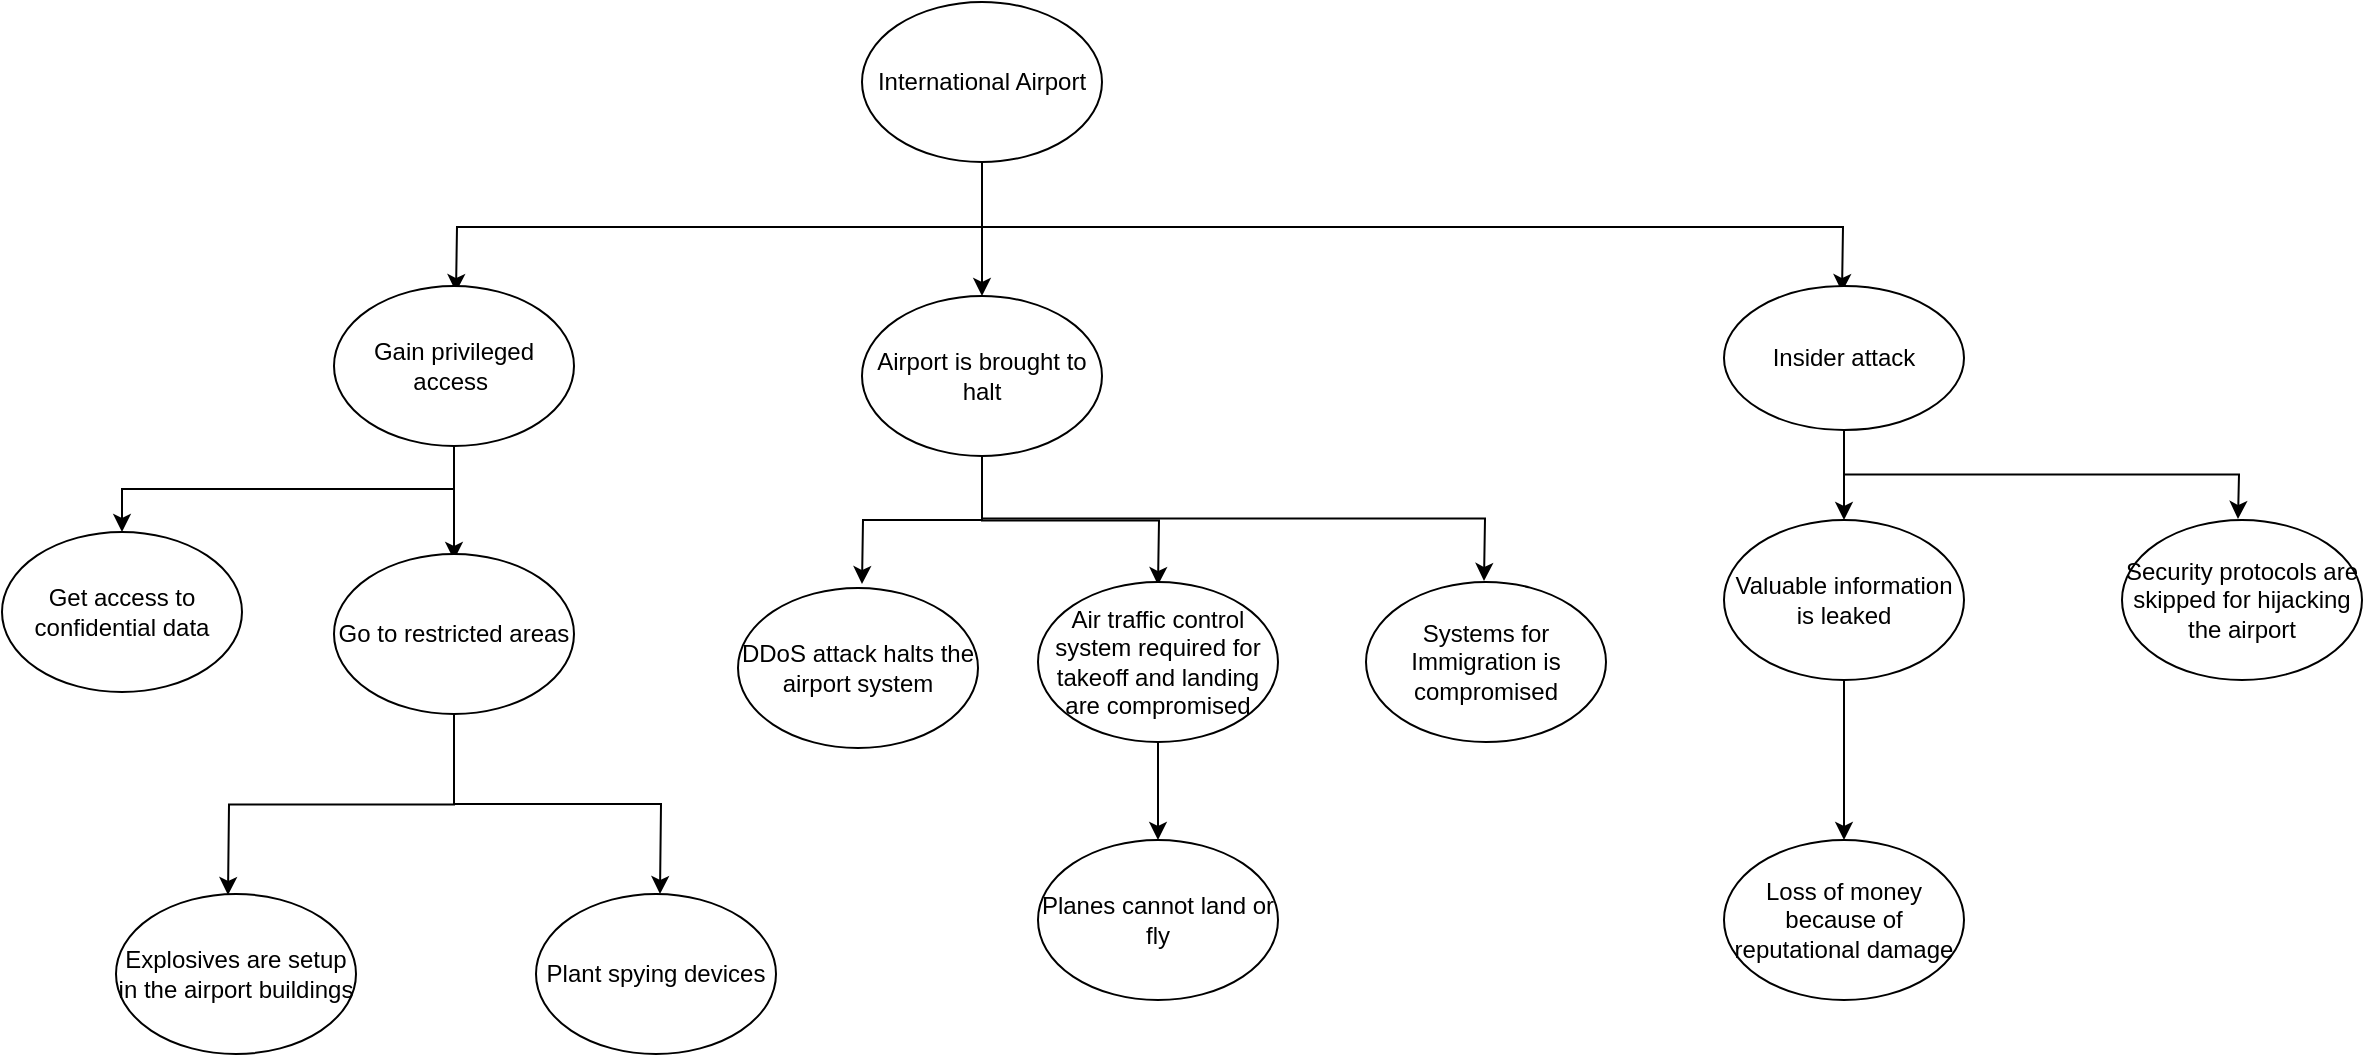 <mxfile version="21.1.1" type="device">
  <diagram name="Page-1" id="xO2jwSx37PI4ry3nkle4">
    <mxGraphModel dx="2474" dy="989" grid="0" gridSize="10" guides="1" tooltips="1" connect="1" arrows="1" fold="1" page="0" pageScale="1" pageWidth="850" pageHeight="1100" math="0" shadow="0">
      <root>
        <mxCell id="0" />
        <mxCell id="1" parent="0" />
        <mxCell id="4QNplmt7RZhBVdSuMz5c-2" style="edgeStyle=orthogonalEdgeStyle;rounded=0;orthogonalLoop=1;jettySize=auto;html=1;exitX=0.5;exitY=1;exitDx=0;exitDy=0;" edge="1" parent="1" source="4QNplmt7RZhBVdSuMz5c-1">
          <mxGeometry relative="1" as="geometry">
            <mxPoint x="-88" y="259" as="targetPoint" />
          </mxGeometry>
        </mxCell>
        <mxCell id="4QNplmt7RZhBVdSuMz5c-9" style="edgeStyle=orthogonalEdgeStyle;rounded=0;orthogonalLoop=1;jettySize=auto;html=1;exitX=0.5;exitY=1;exitDx=0;exitDy=0;entryX=0.5;entryY=0;entryDx=0;entryDy=0;" edge="1" parent="1" source="4QNplmt7RZhBVdSuMz5c-1" target="4QNplmt7RZhBVdSuMz5c-8">
          <mxGeometry relative="1" as="geometry" />
        </mxCell>
        <mxCell id="4QNplmt7RZhBVdSuMz5c-24" style="edgeStyle=orthogonalEdgeStyle;rounded=0;orthogonalLoop=1;jettySize=auto;html=1;exitX=0.5;exitY=1;exitDx=0;exitDy=0;" edge="1" parent="1" source="4QNplmt7RZhBVdSuMz5c-1">
          <mxGeometry relative="1" as="geometry">
            <mxPoint x="605" y="259" as="targetPoint" />
          </mxGeometry>
        </mxCell>
        <mxCell id="4QNplmt7RZhBVdSuMz5c-1" value="International Airport" style="ellipse;whiteSpace=wrap;html=1;" vertex="1" parent="1">
          <mxGeometry x="115" y="114" width="120" height="80" as="geometry" />
        </mxCell>
        <mxCell id="4QNplmt7RZhBVdSuMz5c-7" style="edgeStyle=orthogonalEdgeStyle;rounded=0;orthogonalLoop=1;jettySize=auto;html=1;exitX=0.5;exitY=1;exitDx=0;exitDy=0;" edge="1" parent="1" source="4QNplmt7RZhBVdSuMz5c-3" target="4QNplmt7RZhBVdSuMz5c-6">
          <mxGeometry relative="1" as="geometry" />
        </mxCell>
        <mxCell id="4QNplmt7RZhBVdSuMz5c-10" style="edgeStyle=orthogonalEdgeStyle;rounded=0;orthogonalLoop=1;jettySize=auto;html=1;exitX=0.5;exitY=1;exitDx=0;exitDy=0;" edge="1" parent="1" source="4QNplmt7RZhBVdSuMz5c-3">
          <mxGeometry relative="1" as="geometry">
            <mxPoint x="-89" y="393" as="targetPoint" />
          </mxGeometry>
        </mxCell>
        <mxCell id="4QNplmt7RZhBVdSuMz5c-3" value="Gain privileged access&amp;nbsp;" style="ellipse;whiteSpace=wrap;html=1;" vertex="1" parent="1">
          <mxGeometry x="-149" y="256" width="120" height="80" as="geometry" />
        </mxCell>
        <mxCell id="4QNplmt7RZhBVdSuMz5c-6" value="Get access to confidential data" style="ellipse;whiteSpace=wrap;html=1;" vertex="1" parent="1">
          <mxGeometry x="-315" y="379" width="120" height="80" as="geometry" />
        </mxCell>
        <mxCell id="4QNplmt7RZhBVdSuMz5c-18" style="edgeStyle=orthogonalEdgeStyle;rounded=0;orthogonalLoop=1;jettySize=auto;html=1;exitX=0.5;exitY=1;exitDx=0;exitDy=0;" edge="1" parent="1" source="4QNplmt7RZhBVdSuMz5c-8">
          <mxGeometry relative="1" as="geometry">
            <mxPoint x="115" y="405" as="targetPoint" />
          </mxGeometry>
        </mxCell>
        <mxCell id="4QNplmt7RZhBVdSuMz5c-20" style="edgeStyle=orthogonalEdgeStyle;rounded=0;orthogonalLoop=1;jettySize=auto;html=1;exitX=0.5;exitY=1;exitDx=0;exitDy=0;" edge="1" parent="1" source="4QNplmt7RZhBVdSuMz5c-8">
          <mxGeometry relative="1" as="geometry">
            <mxPoint x="263" y="405.5" as="targetPoint" />
          </mxGeometry>
        </mxCell>
        <mxCell id="4QNplmt7RZhBVdSuMz5c-22" style="edgeStyle=orthogonalEdgeStyle;rounded=0;orthogonalLoop=1;jettySize=auto;html=1;exitX=0.5;exitY=1;exitDx=0;exitDy=0;" edge="1" parent="1" source="4QNplmt7RZhBVdSuMz5c-8">
          <mxGeometry relative="1" as="geometry">
            <mxPoint x="426" y="403.5" as="targetPoint" />
          </mxGeometry>
        </mxCell>
        <mxCell id="4QNplmt7RZhBVdSuMz5c-8" value="Airport is brought to halt" style="ellipse;whiteSpace=wrap;html=1;" vertex="1" parent="1">
          <mxGeometry x="115" y="261" width="120" height="80" as="geometry" />
        </mxCell>
        <mxCell id="4QNplmt7RZhBVdSuMz5c-12" style="edgeStyle=orthogonalEdgeStyle;rounded=0;orthogonalLoop=1;jettySize=auto;html=1;exitX=0.5;exitY=1;exitDx=0;exitDy=0;" edge="1" parent="1" source="4QNplmt7RZhBVdSuMz5c-11">
          <mxGeometry relative="1" as="geometry">
            <mxPoint x="-202" y="560.5" as="targetPoint" />
          </mxGeometry>
        </mxCell>
        <mxCell id="4QNplmt7RZhBVdSuMz5c-14" style="edgeStyle=orthogonalEdgeStyle;rounded=0;orthogonalLoop=1;jettySize=auto;html=1;exitX=0.5;exitY=1;exitDx=0;exitDy=0;" edge="1" parent="1" source="4QNplmt7RZhBVdSuMz5c-11">
          <mxGeometry relative="1" as="geometry">
            <mxPoint x="14" y="560" as="targetPoint" />
          </mxGeometry>
        </mxCell>
        <mxCell id="4QNplmt7RZhBVdSuMz5c-11" value="Go to restricted areas" style="ellipse;whiteSpace=wrap;html=1;" vertex="1" parent="1">
          <mxGeometry x="-149" y="390" width="120" height="80" as="geometry" />
        </mxCell>
        <mxCell id="4QNplmt7RZhBVdSuMz5c-13" value="Explosives are setup in the airport buildings" style="ellipse;whiteSpace=wrap;html=1;" vertex="1" parent="1">
          <mxGeometry x="-258" y="560" width="120" height="80" as="geometry" />
        </mxCell>
        <mxCell id="4QNplmt7RZhBVdSuMz5c-15" value="Plant spying devices" style="ellipse;whiteSpace=wrap;html=1;" vertex="1" parent="1">
          <mxGeometry x="-48" y="560" width="120" height="80" as="geometry" />
        </mxCell>
        <mxCell id="4QNplmt7RZhBVdSuMz5c-16" style="edgeStyle=orthogonalEdgeStyle;rounded=0;orthogonalLoop=1;jettySize=auto;html=1;exitX=0.5;exitY=1;exitDx=0;exitDy=0;" edge="1" parent="1" source="4QNplmt7RZhBVdSuMz5c-8" target="4QNplmt7RZhBVdSuMz5c-8">
          <mxGeometry relative="1" as="geometry" />
        </mxCell>
        <mxCell id="4QNplmt7RZhBVdSuMz5c-17" style="edgeStyle=orthogonalEdgeStyle;rounded=0;orthogonalLoop=1;jettySize=auto;html=1;exitX=0.5;exitY=1;exitDx=0;exitDy=0;" edge="1" parent="1" source="4QNplmt7RZhBVdSuMz5c-8" target="4QNplmt7RZhBVdSuMz5c-8">
          <mxGeometry relative="1" as="geometry" />
        </mxCell>
        <mxCell id="4QNplmt7RZhBVdSuMz5c-19" value="DDoS attack halts the airport system" style="ellipse;whiteSpace=wrap;html=1;" vertex="1" parent="1">
          <mxGeometry x="53" y="407" width="120" height="80" as="geometry" />
        </mxCell>
        <mxCell id="4QNplmt7RZhBVdSuMz5c-34" value="" style="edgeStyle=orthogonalEdgeStyle;rounded=0;orthogonalLoop=1;jettySize=auto;html=1;" edge="1" parent="1" source="4QNplmt7RZhBVdSuMz5c-21" target="4QNplmt7RZhBVdSuMz5c-33">
          <mxGeometry relative="1" as="geometry" />
        </mxCell>
        <mxCell id="4QNplmt7RZhBVdSuMz5c-21" value="Air traffic control system required for takeoff and landing are compromised" style="ellipse;whiteSpace=wrap;html=1;" vertex="1" parent="1">
          <mxGeometry x="203" y="404" width="120" height="80" as="geometry" />
        </mxCell>
        <mxCell id="4QNplmt7RZhBVdSuMz5c-23" value="Systems for Immigration is compromised" style="ellipse;whiteSpace=wrap;html=1;" vertex="1" parent="1">
          <mxGeometry x="367" y="404" width="120" height="80" as="geometry" />
        </mxCell>
        <mxCell id="4QNplmt7RZhBVdSuMz5c-28" style="edgeStyle=orthogonalEdgeStyle;rounded=0;orthogonalLoop=1;jettySize=auto;html=1;exitX=0.5;exitY=1;exitDx=0;exitDy=0;entryX=0.5;entryY=0;entryDx=0;entryDy=0;" edge="1" parent="1" source="4QNplmt7RZhBVdSuMz5c-25" target="4QNplmt7RZhBVdSuMz5c-27">
          <mxGeometry relative="1" as="geometry" />
        </mxCell>
        <mxCell id="4QNplmt7RZhBVdSuMz5c-29" style="edgeStyle=orthogonalEdgeStyle;rounded=0;orthogonalLoop=1;jettySize=auto;html=1;exitX=0.5;exitY=1;exitDx=0;exitDy=0;" edge="1" parent="1" source="4QNplmt7RZhBVdSuMz5c-25">
          <mxGeometry relative="1" as="geometry">
            <mxPoint x="803" y="372.5" as="targetPoint" />
          </mxGeometry>
        </mxCell>
        <mxCell id="4QNplmt7RZhBVdSuMz5c-25" value="Insider attack" style="ellipse;whiteSpace=wrap;html=1;" vertex="1" parent="1">
          <mxGeometry x="546" y="256" width="120" height="72" as="geometry" />
        </mxCell>
        <mxCell id="4QNplmt7RZhBVdSuMz5c-26" style="edgeStyle=orthogonalEdgeStyle;rounded=0;orthogonalLoop=1;jettySize=auto;html=1;exitX=0.5;exitY=1;exitDx=0;exitDy=0;" edge="1" parent="1" source="4QNplmt7RZhBVdSuMz5c-25" target="4QNplmt7RZhBVdSuMz5c-25">
          <mxGeometry relative="1" as="geometry" />
        </mxCell>
        <mxCell id="4QNplmt7RZhBVdSuMz5c-32" value="" style="edgeStyle=orthogonalEdgeStyle;rounded=0;orthogonalLoop=1;jettySize=auto;html=1;" edge="1" parent="1" source="4QNplmt7RZhBVdSuMz5c-27" target="4QNplmt7RZhBVdSuMz5c-31">
          <mxGeometry relative="1" as="geometry" />
        </mxCell>
        <mxCell id="4QNplmt7RZhBVdSuMz5c-27" value="Valuable information is leaked" style="ellipse;whiteSpace=wrap;html=1;" vertex="1" parent="1">
          <mxGeometry x="546" y="373" width="120" height="80" as="geometry" />
        </mxCell>
        <mxCell id="4QNplmt7RZhBVdSuMz5c-30" value="Security protocols are skipped for hijacking the airport" style="ellipse;whiteSpace=wrap;html=1;" vertex="1" parent="1">
          <mxGeometry x="745" y="373" width="120" height="80" as="geometry" />
        </mxCell>
        <mxCell id="4QNplmt7RZhBVdSuMz5c-31" value="Loss of money because of reputational damage" style="ellipse;whiteSpace=wrap;html=1;" vertex="1" parent="1">
          <mxGeometry x="546" y="533" width="120" height="80" as="geometry" />
        </mxCell>
        <mxCell id="4QNplmt7RZhBVdSuMz5c-33" value="Planes cannot land or fly" style="ellipse;whiteSpace=wrap;html=1;" vertex="1" parent="1">
          <mxGeometry x="203" y="533" width="120" height="80" as="geometry" />
        </mxCell>
      </root>
    </mxGraphModel>
  </diagram>
</mxfile>
